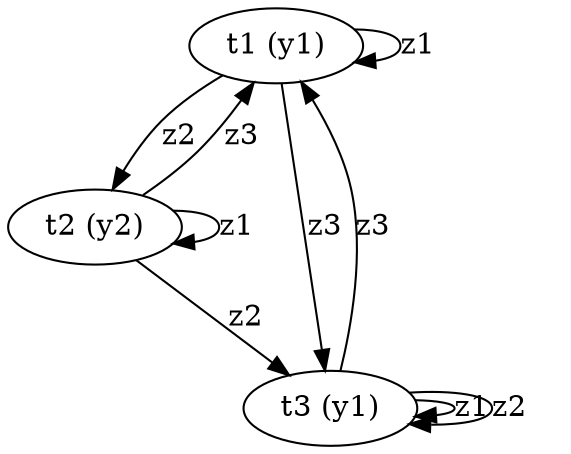 // Автомат Мура
digraph {
	1 [label="t1 (y1)"]
	2 [label="t2 (y2)"]
	3 [label="t3 (y1)"]
	1 -> 1 [label=z1]
	1 -> 2 [label=z2]
	1 -> 3 [label=z3]
	2 -> 2 [label=z1]
	2 -> 3 [label=z2]
	2 -> 1 [label=z3]
	3 -> 3 [label=z1]
	3 -> 3 [label=z2]
	3 -> 1 [label=z3]
}
